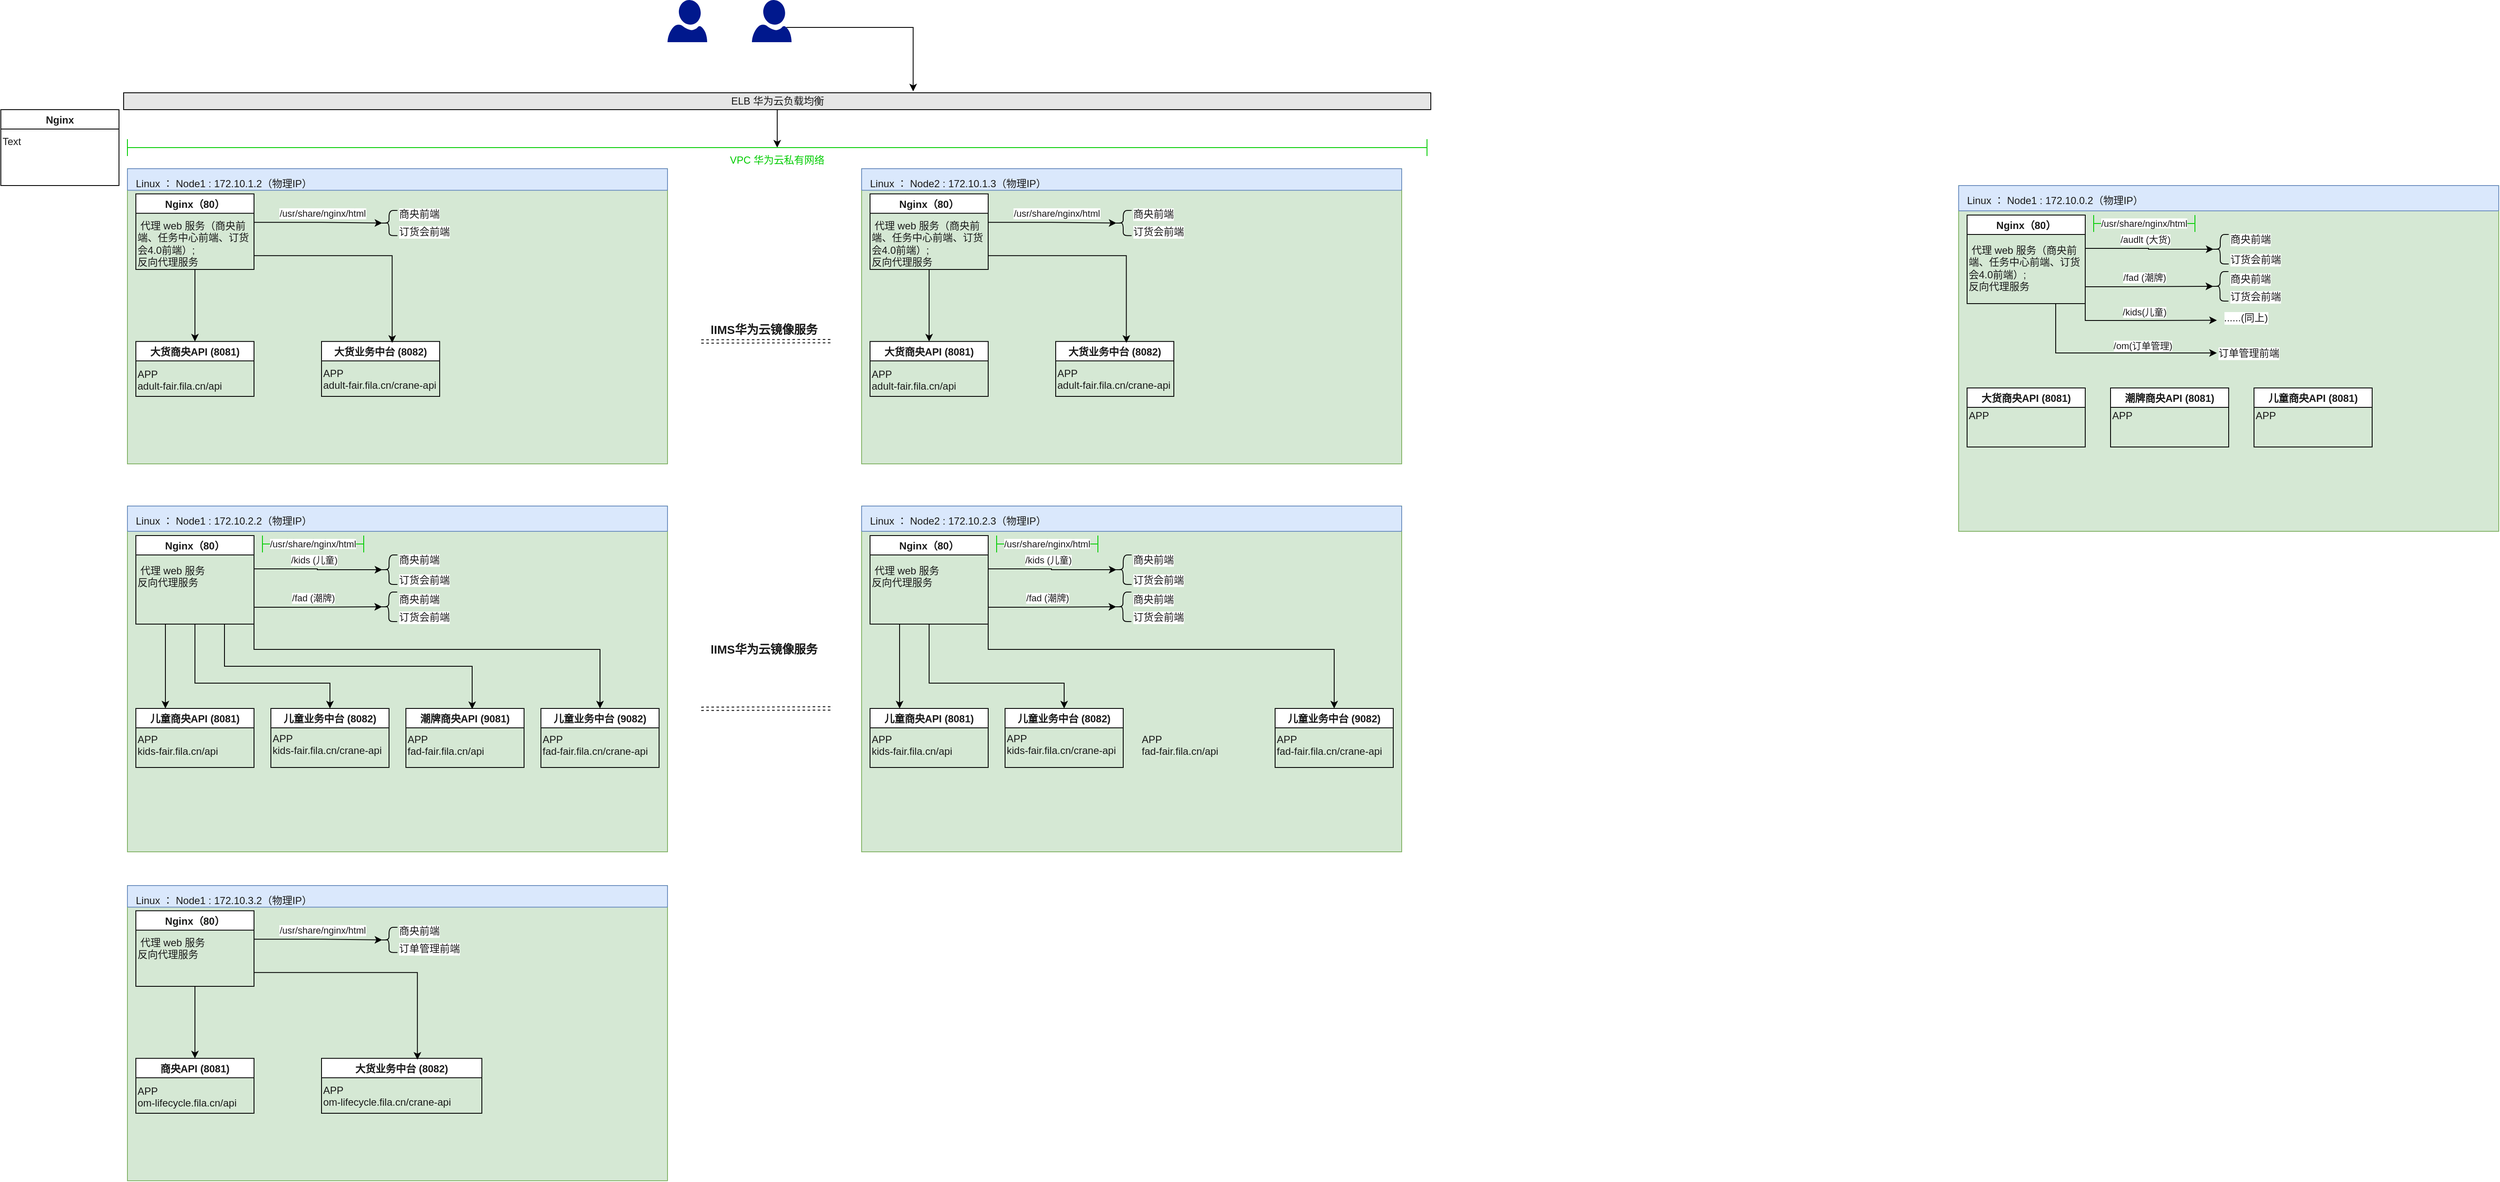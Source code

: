 <mxfile version="16.4.5" type="github">
  <diagram id="hieO9g39WpFTUk1VyaVL" name="Page-1">
    <mxGraphModel dx="2197" dy="657" grid="1" gridSize="10" guides="1" tooltips="1" connect="1" arrows="1" fold="1" page="1" pageScale="1" pageWidth="827" pageHeight="1169" math="0" shadow="0">
      <root>
        <mxCell id="0" />
        <mxCell id="1" parent="0" />
        <mxCell id="pbacP5-wRvRaZsXroCSK-2" value="" style="sketch=0;aspect=fixed;pointerEvents=1;shadow=0;dashed=0;html=1;strokeColor=none;labelPosition=center;verticalLabelPosition=bottom;verticalAlign=top;align=center;fillColor=#00188D;shape=mxgraph.azure.user" vertex="1" parent="1">
          <mxGeometry x="260" y="20" width="47" height="50" as="geometry" />
        </mxCell>
        <mxCell id="pbacP5-wRvRaZsXroCSK-3" style="edgeStyle=orthogonalEdgeStyle;rounded=0;orthogonalLoop=1;jettySize=auto;html=1;entryX=0.604;entryY=-0.083;entryDx=0;entryDy=0;entryPerimeter=0;exitX=0.87;exitY=0.65;exitDx=0;exitDy=0;exitPerimeter=0;" edge="1" parent="1" source="pbacP5-wRvRaZsXroCSK-4" target="pbacP5-wRvRaZsXroCSK-5">
          <mxGeometry relative="1" as="geometry">
            <mxPoint x="559.695" y="115.005" as="targetPoint" />
            <Array as="points">
              <mxPoint x="551" y="53" />
            </Array>
          </mxGeometry>
        </mxCell>
        <mxCell id="pbacP5-wRvRaZsXroCSK-4" value="" style="sketch=0;aspect=fixed;pointerEvents=1;shadow=0;dashed=0;html=1;strokeColor=none;labelPosition=center;verticalLabelPosition=bottom;verticalAlign=top;align=center;fillColor=#00188D;shape=mxgraph.azure.user" vertex="1" parent="1">
          <mxGeometry x="360" y="20" width="47" height="50" as="geometry" />
        </mxCell>
        <mxCell id="pbacP5-wRvRaZsXroCSK-199" style="edgeStyle=orthogonalEdgeStyle;rounded=0;orthogonalLoop=1;jettySize=auto;html=1;entryX=0.5;entryY=0.5;entryDx=0;entryDy=0;entryPerimeter=0;fontSize=14;fontColor=#1A1A1A;startArrow=none;startFill=0;endArrow=classic;endFill=1;" edge="1" parent="1" source="pbacP5-wRvRaZsXroCSK-5" target="pbacP5-wRvRaZsXroCSK-196">
          <mxGeometry relative="1" as="geometry" />
        </mxCell>
        <mxCell id="pbacP5-wRvRaZsXroCSK-5" value="ELB 华为云负载均衡" style="rounded=0;whiteSpace=wrap;html=1;align=center;fontColor=#1A1A1A;fillColor=#E6E6E6;" vertex="1" parent="1">
          <mxGeometry x="-384.5" y="130" width="1549" height="20" as="geometry" />
        </mxCell>
        <mxCell id="pbacP5-wRvRaZsXroCSK-9" value="" style="group;fillColor=#d5e8d4;strokeColor=#82b366;" vertex="1" connectable="0" parent="1">
          <mxGeometry x="-380" y="220" width="640" height="350" as="geometry" />
        </mxCell>
        <mxCell id="pbacP5-wRvRaZsXroCSK-6" value="&lt;font color=&quot;#1a1a1a&quot;&gt;Linux ： Node1 : 172.10.1.2（物理IP）&lt;/font&gt;" style="sketch=0;points=[[0,0,0],[0.25,0,0],[0.5,0,0],[0.75,0,0],[1,0,0],[1,0.25,0],[1,0.5,0],[1,0.75,0],[1,1,0],[0.75,1,0],[0.5,1,0],[0.25,1,0],[0,1,0],[0,0.75,0],[0,0.5,0],[0,0.25,0]];rounded=1;absoluteArcSize=1;arcSize=2;html=1;strokeColor=#6c8ebf;shadow=0;dashed=0;fontSize=12;align=left;verticalAlign=top;spacing=10;spacingTop=-4;fillColor=#dae8fc;" vertex="1" parent="pbacP5-wRvRaZsXroCSK-9">
          <mxGeometry width="640" height="25.61" as="geometry" />
        </mxCell>
        <mxCell id="pbacP5-wRvRaZsXroCSK-8" value="" style="shape=image;html=1;verticalAlign=top;verticalLabelPosition=bottom;labelBackgroundColor=#ffffff;imageAspect=0;aspect=fixed;image=https://cdn0.iconfinder.com/data/icons/social-media-2104/24/social_media_social_media_logo_docker-128.png;fontColor=#1A1A1A;" vertex="1" parent="pbacP5-wRvRaZsXroCSK-9">
          <mxGeometry x="561.404" y="280" width="63.416" height="63.416" as="geometry" />
        </mxCell>
        <mxCell id="pbacP5-wRvRaZsXroCSK-18" value="" style="group" vertex="1" connectable="0" parent="pbacP5-wRvRaZsXroCSK-9">
          <mxGeometry x="10" y="29.878" width="140" height="89.634" as="geometry" />
        </mxCell>
        <mxCell id="pbacP5-wRvRaZsXroCSK-19" value="Nginx（80）" style="swimlane;fontColor=#1A1A1A;" vertex="1" parent="pbacP5-wRvRaZsXroCSK-18">
          <mxGeometry width="140" height="89.634" as="geometry">
            <mxRectangle x="10" y="40" width="70" height="23" as="alternateBounds" />
          </mxGeometry>
        </mxCell>
        <mxCell id="pbacP5-wRvRaZsXroCSK-20" value="&amp;nbsp;代理 web 服务（商央前端、任务中心前端、订货会4.0前端）;&lt;br&gt;反向代理服务" style="text;html=1;strokeColor=none;fillColor=none;align=left;verticalAlign=top;whiteSpace=wrap;rounded=0;fontColor=#1A1A1A;horizontal=1;spacingTop=0;" vertex="1" parent="pbacP5-wRvRaZsXroCSK-18">
          <mxGeometry y="23.902" width="140" height="65.732" as="geometry" />
        </mxCell>
        <mxCell id="pbacP5-wRvRaZsXroCSK-26" style="edgeStyle=orthogonalEdgeStyle;rounded=0;orthogonalLoop=1;jettySize=auto;html=1;exitX=1.002;exitY=0.137;exitDx=0;exitDy=0;entryX=0.1;entryY=0.5;entryDx=0;entryDy=0;fontColor=#1A1A1A;exitPerimeter=0;entryPerimeter=0;" edge="1" parent="pbacP5-wRvRaZsXroCSK-9" target="pbacP5-wRvRaZsXroCSK-47">
          <mxGeometry relative="1" as="geometry">
            <mxPoint x="150.28" y="63.639" as="sourcePoint" />
            <mxPoint x="300" y="64.665" as="targetPoint" />
            <Array as="points">
              <mxPoint x="225" y="64.024" />
            </Array>
          </mxGeometry>
        </mxCell>
        <mxCell id="pbacP5-wRvRaZsXroCSK-140" value="&lt;span&gt;/usr/share/nginx/html&lt;/span&gt;" style="edgeLabel;html=1;align=center;verticalAlign=middle;resizable=0;points=[];fontColor=#1A1A1A;" vertex="1" connectable="0" parent="pbacP5-wRvRaZsXroCSK-26">
          <mxGeometry x="0.055" y="-1" relative="1" as="geometry">
            <mxPoint y="-12" as="offset" />
          </mxGeometry>
        </mxCell>
        <mxCell id="pbacP5-wRvRaZsXroCSK-40" value="商央前端" style="text;html=1;strokeColor=none;fillColor=none;align=left;verticalAlign=middle;whiteSpace=wrap;rounded=0;labelBackgroundColor=#FFFFFF;fontColor=#1A1A1A;" vertex="1" parent="pbacP5-wRvRaZsXroCSK-9">
          <mxGeometry x="320" y="46.951" width="60" height="14.512" as="geometry" />
        </mxCell>
        <mxCell id="pbacP5-wRvRaZsXroCSK-44" value="订货会前端" style="text;html=1;strokeColor=none;fillColor=none;align=left;verticalAlign=middle;whiteSpace=wrap;rounded=0;labelBackgroundColor=#FFFFFF;fontColor=#1A1A1A;" vertex="1" parent="pbacP5-wRvRaZsXroCSK-9">
          <mxGeometry x="320" y="67.439" width="70" height="14.512" as="geometry" />
        </mxCell>
        <mxCell id="pbacP5-wRvRaZsXroCSK-47" value="" style="shape=curlyBracket;whiteSpace=wrap;html=1;rounded=1;labelBackgroundColor=#FFFFFF;fontColor=#1A1A1A;" vertex="1" parent="pbacP5-wRvRaZsXroCSK-9">
          <mxGeometry x="300" y="49.512" width="20" height="29.878" as="geometry" />
        </mxCell>
        <mxCell id="pbacP5-wRvRaZsXroCSK-53" style="edgeStyle=orthogonalEdgeStyle;rounded=0;orthogonalLoop=1;jettySize=auto;html=1;exitX=0.5;exitY=1;exitDx=0;exitDy=0;entryX=0.5;entryY=0;entryDx=0;entryDy=0;fontColor=#1A1A1A;startArrow=none;startFill=0;endArrow=classic;endFill=1;" edge="1" parent="pbacP5-wRvRaZsXroCSK-9" source="pbacP5-wRvRaZsXroCSK-20" target="pbacP5-wRvRaZsXroCSK-64">
          <mxGeometry relative="1" as="geometry">
            <mxPoint x="306" y="169.451" as="targetPoint" />
          </mxGeometry>
        </mxCell>
        <mxCell id="pbacP5-wRvRaZsXroCSK-63" value="" style="group" vertex="1" connectable="0" parent="pbacP5-wRvRaZsXroCSK-9">
          <mxGeometry x="10" y="204.88" width="140" height="65.12" as="geometry" />
        </mxCell>
        <mxCell id="pbacP5-wRvRaZsXroCSK-64" value="大货商央API (8081)" style="swimlane;fontColor=#1A1A1A;" vertex="1" parent="pbacP5-wRvRaZsXroCSK-63">
          <mxGeometry width="140" height="65.12" as="geometry">
            <mxRectangle x="10" y="40" width="70" height="23" as="alternateBounds" />
          </mxGeometry>
        </mxCell>
        <mxCell id="pbacP5-wRvRaZsXroCSK-101" value="" style="group" vertex="1" connectable="0" parent="pbacP5-wRvRaZsXroCSK-9">
          <mxGeometry x="230" y="204.88" width="140" height="65.12" as="geometry" />
        </mxCell>
        <mxCell id="pbacP5-wRvRaZsXroCSK-102" value="大货业务中台 (8082)" style="swimlane;fontColor=#1A1A1A;" vertex="1" parent="pbacP5-wRvRaZsXroCSK-101">
          <mxGeometry width="140" height="65.12" as="geometry">
            <mxRectangle x="10" y="40" width="70" height="23" as="alternateBounds" />
          </mxGeometry>
        </mxCell>
        <mxCell id="pbacP5-wRvRaZsXroCSK-103" value="APP&lt;br&gt;adult-fair.fila.cn/crane-api" style="text;html=1;strokeColor=none;fillColor=none;align=left;verticalAlign=top;whiteSpace=wrap;rounded=0;fontColor=#1A1A1A;horizontal=1;spacingTop=0;" vertex="1" parent="pbacP5-wRvRaZsXroCSK-102">
          <mxGeometry y="23.731" width="140" height="41.389" as="geometry" />
        </mxCell>
        <mxCell id="pbacP5-wRvRaZsXroCSK-137" style="edgeStyle=orthogonalEdgeStyle;rounded=0;orthogonalLoop=1;jettySize=auto;html=1;exitX=1;exitY=0.75;exitDx=0;exitDy=0;fontColor=#1A1A1A;startArrow=none;startFill=0;endArrow=classic;endFill=1;entryX=0.598;entryY=0.024;entryDx=0;entryDy=0;entryPerimeter=0;" edge="1" parent="pbacP5-wRvRaZsXroCSK-9" source="pbacP5-wRvRaZsXroCSK-20" target="pbacP5-wRvRaZsXroCSK-102">
          <mxGeometry relative="1" as="geometry">
            <mxPoint x="300" y="210" as="targetPoint" />
          </mxGeometry>
        </mxCell>
        <mxCell id="pbacP5-wRvRaZsXroCSK-65" value="APP&lt;br&gt;adult-fair.fila.cn/api" style="text;html=1;strokeColor=none;fillColor=none;align=left;verticalAlign=top;whiteSpace=wrap;rounded=0;fontColor=#1A1A1A;horizontal=1;spacingTop=0;" vertex="1" parent="pbacP5-wRvRaZsXroCSK-9">
          <mxGeometry x="10" y="230.003" width="140" height="43.821" as="geometry" />
        </mxCell>
        <mxCell id="pbacP5-wRvRaZsXroCSK-13" value="" style="group" vertex="1" connectable="0" parent="1">
          <mxGeometry x="-530" y="150" width="140" height="90" as="geometry" />
        </mxCell>
        <mxCell id="pbacP5-wRvRaZsXroCSK-10" value="Nginx" style="swimlane;fontColor=#1A1A1A;" vertex="1" parent="pbacP5-wRvRaZsXroCSK-13">
          <mxGeometry width="140" height="90" as="geometry">
            <mxRectangle x="10" y="40" width="70" height="23" as="alternateBounds" />
          </mxGeometry>
        </mxCell>
        <mxCell id="pbacP5-wRvRaZsXroCSK-12" value="Text" style="text;html=1;strokeColor=none;fillColor=none;align=left;verticalAlign=top;whiteSpace=wrap;rounded=0;fontColor=#1A1A1A;horizontal=1;spacingTop=0;" vertex="1" parent="pbacP5-wRvRaZsXroCSK-13">
          <mxGeometry y="24" width="140" height="66" as="geometry" />
        </mxCell>
        <mxCell id="pbacP5-wRvRaZsXroCSK-104" value="" style="group;fillColor=#d5e8d4;strokeColor=#82b366;" vertex="1" connectable="0" parent="1">
          <mxGeometry x="1790" y="240" width="640" height="410" as="geometry" />
        </mxCell>
        <mxCell id="pbacP5-wRvRaZsXroCSK-105" value="&lt;font color=&quot;#1a1a1a&quot;&gt;Linux ： Node1 : 172.10.0.2（物理IP）&lt;/font&gt;" style="sketch=0;points=[[0,0,0],[0.25,0,0],[0.5,0,0],[0.75,0,0],[1,0,0],[1,0.25,0],[1,0.5,0],[1,0.75,0],[1,1,0],[0.75,1,0],[0.5,1,0],[0.25,1,0],[0,1,0],[0,0.75,0],[0,0.5,0],[0,0.25,0]];rounded=1;absoluteArcSize=1;arcSize=2;html=1;strokeColor=#6c8ebf;shadow=0;dashed=0;fontSize=12;align=left;verticalAlign=top;spacing=10;spacingTop=-4;fillColor=#dae8fc;" vertex="1" parent="pbacP5-wRvRaZsXroCSK-104">
          <mxGeometry width="640" height="30" as="geometry" />
        </mxCell>
        <mxCell id="pbacP5-wRvRaZsXroCSK-106" value="" style="shape=image;html=1;verticalAlign=top;verticalLabelPosition=bottom;labelBackgroundColor=#ffffff;imageAspect=0;aspect=fixed;image=https://cdn0.iconfinder.com/data/icons/social-media-2104/24/social_media_social_media_logo_docker-128.png;fontColor=#1A1A1A;" vertex="1" parent="pbacP5-wRvRaZsXroCSK-104">
          <mxGeometry x="561.404" y="328" width="76.351" height="76.351" as="geometry" />
        </mxCell>
        <mxCell id="pbacP5-wRvRaZsXroCSK-107" value="" style="group" vertex="1" connectable="0" parent="pbacP5-wRvRaZsXroCSK-104">
          <mxGeometry x="10" y="35" width="140" height="105" as="geometry" />
        </mxCell>
        <mxCell id="pbacP5-wRvRaZsXroCSK-108" value="Nginx（80）" style="swimlane;fontColor=#1A1A1A;" vertex="1" parent="pbacP5-wRvRaZsXroCSK-107">
          <mxGeometry width="140" height="105" as="geometry">
            <mxRectangle x="10" y="40" width="70" height="23" as="alternateBounds" />
          </mxGeometry>
        </mxCell>
        <mxCell id="pbacP5-wRvRaZsXroCSK-109" value="&amp;nbsp;代理 web 服务（商央前端、任务中心前端、订货会4.0前端）;&lt;br&gt;反向代理服务" style="text;html=1;strokeColor=none;fillColor=none;align=left;verticalAlign=top;whiteSpace=wrap;rounded=0;fontColor=#1A1A1A;horizontal=1;spacingTop=0;" vertex="1" parent="pbacP5-wRvRaZsXroCSK-107">
          <mxGeometry y="28" width="140" height="77" as="geometry" />
        </mxCell>
        <mxCell id="pbacP5-wRvRaZsXroCSK-110" style="edgeStyle=orthogonalEdgeStyle;rounded=0;orthogonalLoop=1;jettySize=auto;html=1;exitX=1.002;exitY=0.137;exitDx=0;exitDy=0;entryX=0.1;entryY=0.5;entryDx=0;entryDy=0;fontColor=#1A1A1A;exitPerimeter=0;entryPerimeter=0;" edge="1" parent="pbacP5-wRvRaZsXroCSK-104" target="pbacP5-wRvRaZsXroCSK-116">
          <mxGeometry relative="1" as="geometry">
            <mxPoint x="150.28" y="74.549" as="sourcePoint" />
            <mxPoint x="300" y="75.75" as="targetPoint" />
            <Array as="points">
              <mxPoint x="225" y="75" />
            </Array>
          </mxGeometry>
        </mxCell>
        <mxCell id="pbacP5-wRvRaZsXroCSK-111" value="/audlt (大货)" style="edgeLabel;html=1;align=center;verticalAlign=middle;resizable=0;points=[];fontColor=#1A1A1A;" vertex="1" connectable="0" parent="pbacP5-wRvRaZsXroCSK-110">
          <mxGeometry x="-0.128" y="3" relative="1" as="geometry">
            <mxPoint x="4" y="-8" as="offset" />
          </mxGeometry>
        </mxCell>
        <mxCell id="pbacP5-wRvRaZsXroCSK-112" value="&lt;span style=&quot;color: rgb(26 , 26 , 26) ; font-size: 11px ; background-color: rgb(255 , 255 , 255)&quot;&gt;/usr/share/nginx/html&lt;/span&gt;" style="shape=crossbar;whiteSpace=wrap;html=1;rounded=1;fillColor=none;strokeColor=#00CC00;" vertex="1" parent="pbacP5-wRvRaZsXroCSK-104">
          <mxGeometry x="160" y="35" width="120" height="20" as="geometry" />
        </mxCell>
        <mxCell id="pbacP5-wRvRaZsXroCSK-113" value="商央前端" style="text;html=1;strokeColor=none;fillColor=none;align=left;verticalAlign=middle;whiteSpace=wrap;rounded=0;labelBackgroundColor=#FFFFFF;fontColor=#1A1A1A;" vertex="1" parent="pbacP5-wRvRaZsXroCSK-104">
          <mxGeometry x="320" y="55" width="60" height="17" as="geometry" />
        </mxCell>
        <mxCell id="pbacP5-wRvRaZsXroCSK-114" value="订货会前端" style="text;html=1;strokeColor=none;fillColor=none;align=left;verticalAlign=middle;whiteSpace=wrap;rounded=0;labelBackgroundColor=#FFFFFF;fontColor=#1A1A1A;" vertex="1" parent="pbacP5-wRvRaZsXroCSK-104">
          <mxGeometry x="320" y="79" width="70" height="17" as="geometry" />
        </mxCell>
        <mxCell id="pbacP5-wRvRaZsXroCSK-115" value="订单管理前端" style="text;html=1;strokeColor=none;fillColor=none;align=left;verticalAlign=middle;whiteSpace=wrap;rounded=0;labelBackgroundColor=#FFFFFF;fontColor=#1A1A1A;" vertex="1" parent="pbacP5-wRvRaZsXroCSK-104">
          <mxGeometry x="306" y="190" width="80" height="17" as="geometry" />
        </mxCell>
        <mxCell id="pbacP5-wRvRaZsXroCSK-116" value="" style="shape=curlyBracket;whiteSpace=wrap;html=1;rounded=1;labelBackgroundColor=#FFFFFF;fontColor=#1A1A1A;" vertex="1" parent="pbacP5-wRvRaZsXroCSK-104">
          <mxGeometry x="300" y="58" width="20" height="35" as="geometry" />
        </mxCell>
        <mxCell id="pbacP5-wRvRaZsXroCSK-117" style="edgeStyle=orthogonalEdgeStyle;rounded=0;orthogonalLoop=1;jettySize=auto;html=1;entryX=0.1;entryY=0.5;entryDx=0;entryDy=0;fontColor=#1A1A1A;entryPerimeter=0;" edge="1" parent="pbacP5-wRvRaZsXroCSK-104" source="pbacP5-wRvRaZsXroCSK-109" target="pbacP5-wRvRaZsXroCSK-120">
          <mxGeometry relative="1" as="geometry">
            <mxPoint x="150.0" y="118.549" as="sourcePoint" />
            <mxPoint x="639.72" y="-100.25" as="targetPoint" />
            <Array as="points">
              <mxPoint x="200" y="120" />
              <mxPoint x="200" y="120" />
            </Array>
          </mxGeometry>
        </mxCell>
        <mxCell id="pbacP5-wRvRaZsXroCSK-118" value="/fad (潮牌)" style="edgeLabel;html=1;align=center;verticalAlign=middle;resizable=0;points=[];fontColor=#1A1A1A;" vertex="1" connectable="0" parent="pbacP5-wRvRaZsXroCSK-117">
          <mxGeometry x="-0.128" y="3" relative="1" as="geometry">
            <mxPoint x="4" y="-8" as="offset" />
          </mxGeometry>
        </mxCell>
        <mxCell id="pbacP5-wRvRaZsXroCSK-119" value="订货会前端" style="text;html=1;strokeColor=none;fillColor=none;align=left;verticalAlign=middle;whiteSpace=wrap;rounded=0;labelBackgroundColor=#FFFFFF;fontColor=#1A1A1A;" vertex="1" parent="pbacP5-wRvRaZsXroCSK-104">
          <mxGeometry x="319.72" y="123" width="70" height="17" as="geometry" />
        </mxCell>
        <mxCell id="pbacP5-wRvRaZsXroCSK-120" value="" style="shape=curlyBracket;whiteSpace=wrap;html=1;rounded=1;labelBackgroundColor=#FFFFFF;fontColor=#1A1A1A;" vertex="1" parent="pbacP5-wRvRaZsXroCSK-104">
          <mxGeometry x="299.72" y="102" width="20" height="35" as="geometry" />
        </mxCell>
        <mxCell id="pbacP5-wRvRaZsXroCSK-121" value="商央前端" style="text;html=1;strokeColor=none;fillColor=none;align=left;verticalAlign=middle;whiteSpace=wrap;rounded=0;labelBackgroundColor=#FFFFFF;fontColor=#1A1A1A;" vertex="1" parent="pbacP5-wRvRaZsXroCSK-104">
          <mxGeometry x="320" y="102" width="60" height="17" as="geometry" />
        </mxCell>
        <mxCell id="pbacP5-wRvRaZsXroCSK-122" style="edgeStyle=orthogonalEdgeStyle;rounded=0;orthogonalLoop=1;jettySize=auto;html=1;exitX=0.75;exitY=1;exitDx=0;exitDy=0;entryX=0;entryY=0.5;entryDx=0;entryDy=0;fontColor=#1A1A1A;startArrow=none;startFill=0;endArrow=classic;endFill=1;" edge="1" parent="pbacP5-wRvRaZsXroCSK-104" source="pbacP5-wRvRaZsXroCSK-109" target="pbacP5-wRvRaZsXroCSK-115">
          <mxGeometry relative="1" as="geometry" />
        </mxCell>
        <mxCell id="pbacP5-wRvRaZsXroCSK-123" value="/om(订单管理)" style="edgeLabel;html=1;align=center;verticalAlign=middle;resizable=0;points=[];fontColor=#1A1A1A;" vertex="1" connectable="0" parent="pbacP5-wRvRaZsXroCSK-122">
          <mxGeometry x="0.012" y="-3" relative="1" as="geometry">
            <mxPoint x="35" y="-12" as="offset" />
          </mxGeometry>
        </mxCell>
        <mxCell id="pbacP5-wRvRaZsXroCSK-124" value="......(同上)" style="text;html=1;strokeColor=none;fillColor=none;align=center;verticalAlign=middle;whiteSpace=wrap;rounded=0;labelBackgroundColor=#FFFFFF;fontColor=#1A1A1A;" vertex="1" parent="pbacP5-wRvRaZsXroCSK-104">
          <mxGeometry x="306" y="150" width="69" height="13" as="geometry" />
        </mxCell>
        <mxCell id="pbacP5-wRvRaZsXroCSK-125" style="edgeStyle=orthogonalEdgeStyle;rounded=0;orthogonalLoop=1;jettySize=auto;html=1;exitX=1;exitY=1;exitDx=0;exitDy=0;entryX=0;entryY=0.75;entryDx=0;entryDy=0;fontColor=#1A1A1A;startArrow=none;startFill=0;endArrow=classic;endFill=1;" edge="1" parent="pbacP5-wRvRaZsXroCSK-104" source="pbacP5-wRvRaZsXroCSK-109" target="pbacP5-wRvRaZsXroCSK-124">
          <mxGeometry relative="1" as="geometry" />
        </mxCell>
        <mxCell id="pbacP5-wRvRaZsXroCSK-126" value="/kids(儿童)" style="edgeLabel;html=1;align=center;verticalAlign=middle;resizable=0;points=[];fontColor=#1A1A1A;" vertex="1" connectable="0" parent="pbacP5-wRvRaZsXroCSK-125">
          <mxGeometry x="0.024" y="4" relative="1" as="geometry">
            <mxPoint y="-6" as="offset" />
          </mxGeometry>
        </mxCell>
        <mxCell id="pbacP5-wRvRaZsXroCSK-127" value="" style="group" vertex="1" connectable="0" parent="pbacP5-wRvRaZsXroCSK-104">
          <mxGeometry x="10" y="240" width="140" height="70" as="geometry" />
        </mxCell>
        <mxCell id="pbacP5-wRvRaZsXroCSK-128" value="大货商央API (8081)" style="swimlane;fontColor=#1A1A1A;" vertex="1" parent="pbacP5-wRvRaZsXroCSK-127">
          <mxGeometry width="140" height="70" as="geometry">
            <mxRectangle x="10" y="40" width="70" height="23" as="alternateBounds" />
          </mxGeometry>
        </mxCell>
        <mxCell id="pbacP5-wRvRaZsXroCSK-129" value="APP" style="text;html=1;strokeColor=none;fillColor=none;align=left;verticalAlign=top;whiteSpace=wrap;rounded=0;fontColor=#1A1A1A;horizontal=1;spacingTop=0;" vertex="1" parent="pbacP5-wRvRaZsXroCSK-127">
          <mxGeometry y="18.667" width="140" height="51.333" as="geometry" />
        </mxCell>
        <mxCell id="pbacP5-wRvRaZsXroCSK-130" value="" style="group" vertex="1" connectable="0" parent="pbacP5-wRvRaZsXroCSK-104">
          <mxGeometry x="180" y="240" width="140" height="70" as="geometry" />
        </mxCell>
        <mxCell id="pbacP5-wRvRaZsXroCSK-131" value="潮牌商央API (8081)" style="swimlane;fontColor=#1A1A1A;" vertex="1" parent="pbacP5-wRvRaZsXroCSK-130">
          <mxGeometry width="140" height="70" as="geometry">
            <mxRectangle x="10" y="40" width="70" height="23" as="alternateBounds" />
          </mxGeometry>
        </mxCell>
        <mxCell id="pbacP5-wRvRaZsXroCSK-132" value="APP" style="text;html=1;strokeColor=none;fillColor=none;align=left;verticalAlign=top;whiteSpace=wrap;rounded=0;fontColor=#1A1A1A;horizontal=1;spacingTop=0;" vertex="1" parent="pbacP5-wRvRaZsXroCSK-130">
          <mxGeometry y="18.667" width="140" height="51.333" as="geometry" />
        </mxCell>
        <mxCell id="pbacP5-wRvRaZsXroCSK-133" value="" style="group" vertex="1" connectable="0" parent="pbacP5-wRvRaZsXroCSK-104">
          <mxGeometry x="350" y="240" width="140" height="70" as="geometry" />
        </mxCell>
        <mxCell id="pbacP5-wRvRaZsXroCSK-134" value="儿童商央API (8081)" style="swimlane;fontColor=#1A1A1A;" vertex="1" parent="pbacP5-wRvRaZsXroCSK-133">
          <mxGeometry width="140" height="70" as="geometry">
            <mxRectangle x="10" y="40" width="70" height="23" as="alternateBounds" />
          </mxGeometry>
        </mxCell>
        <mxCell id="pbacP5-wRvRaZsXroCSK-135" value="APP" style="text;html=1;strokeColor=none;fillColor=none;align=left;verticalAlign=top;whiteSpace=wrap;rounded=0;fontColor=#1A1A1A;horizontal=1;spacingTop=0;" vertex="1" parent="pbacP5-wRvRaZsXroCSK-133">
          <mxGeometry y="18.667" width="140" height="51.333" as="geometry" />
        </mxCell>
        <mxCell id="pbacP5-wRvRaZsXroCSK-142" value="" style="shape=link;html=1;rounded=0;fontColor=#1A1A1A;startArrow=none;startFill=0;endArrow=classic;endFill=1;dashed=1;fontStyle=1;fontSize=14;" edge="1" parent="1">
          <mxGeometry width="100" relative="1" as="geometry">
            <mxPoint x="300" y="424.88" as="sourcePoint" />
            <mxPoint x="453" y="424.44" as="targetPoint" />
          </mxGeometry>
        </mxCell>
        <mxCell id="pbacP5-wRvRaZsXroCSK-143" value="lIMS华为云镜像服务" style="edgeLabel;html=1;align=center;verticalAlign=middle;resizable=0;points=[];fontColor=#1A1A1A;fontStyle=1;fontSize=14;" vertex="1" connectable="0" parent="pbacP5-wRvRaZsXroCSK-142">
          <mxGeometry x="0.008" relative="1" as="geometry">
            <mxPoint x="-3" y="-14" as="offset" />
          </mxGeometry>
        </mxCell>
        <mxCell id="pbacP5-wRvRaZsXroCSK-164" value="" style="group;fillColor=#d5e8d4;strokeColor=#82b366;" vertex="1" connectable="0" parent="1">
          <mxGeometry x="-380" y="620" width="640" height="410" as="geometry" />
        </mxCell>
        <mxCell id="pbacP5-wRvRaZsXroCSK-165" value="&lt;font color=&quot;#1a1a1a&quot;&gt;Linux ： Node1 : 172.10.2.2（物理IP）&lt;/font&gt;" style="sketch=0;points=[[0,0,0],[0.25,0,0],[0.5,0,0],[0.75,0,0],[1,0,0],[1,0.25,0],[1,0.5,0],[1,0.75,0],[1,1,0],[0.75,1,0],[0.5,1,0],[0.25,1,0],[0,1,0],[0,0.75,0],[0,0.5,0],[0,0.25,0]];rounded=1;absoluteArcSize=1;arcSize=2;html=1;strokeColor=#6c8ebf;shadow=0;dashed=0;fontSize=12;align=left;verticalAlign=top;spacing=10;spacingTop=-4;fillColor=#dae8fc;" vertex="1" parent="pbacP5-wRvRaZsXroCSK-164">
          <mxGeometry width="640" height="30" as="geometry" />
        </mxCell>
        <mxCell id="pbacP5-wRvRaZsXroCSK-166" value="" style="shape=image;html=1;verticalAlign=top;verticalLabelPosition=bottom;labelBackgroundColor=#ffffff;imageAspect=0;aspect=fixed;image=https://cdn0.iconfinder.com/data/icons/social-media-2104/24/social_media_social_media_logo_docker-128.png;fontColor=#1A1A1A;" vertex="1" parent="pbacP5-wRvRaZsXroCSK-164">
          <mxGeometry x="561.404" y="328" width="76.351" height="76.351" as="geometry" />
        </mxCell>
        <mxCell id="pbacP5-wRvRaZsXroCSK-167" value="" style="group" vertex="1" connectable="0" parent="pbacP5-wRvRaZsXroCSK-164">
          <mxGeometry x="10" y="35" width="140" height="105" as="geometry" />
        </mxCell>
        <mxCell id="pbacP5-wRvRaZsXroCSK-168" value="Nginx（80）" style="swimlane;fontColor=#1A1A1A;" vertex="1" parent="pbacP5-wRvRaZsXroCSK-167">
          <mxGeometry width="140" height="105" as="geometry">
            <mxRectangle x="10" y="40" width="70" height="23" as="alternateBounds" />
          </mxGeometry>
        </mxCell>
        <mxCell id="pbacP5-wRvRaZsXroCSK-169" value="&amp;nbsp;代理 web 服务&lt;br&gt;反向代理服务" style="text;html=1;strokeColor=none;fillColor=none;align=left;verticalAlign=top;whiteSpace=wrap;rounded=0;fontColor=#1A1A1A;horizontal=1;spacingTop=0;" vertex="1" parent="pbacP5-wRvRaZsXroCSK-167">
          <mxGeometry y="28" width="140" height="77" as="geometry" />
        </mxCell>
        <mxCell id="pbacP5-wRvRaZsXroCSK-170" style="edgeStyle=orthogonalEdgeStyle;rounded=0;orthogonalLoop=1;jettySize=auto;html=1;exitX=1.002;exitY=0.137;exitDx=0;exitDy=0;entryX=0.1;entryY=0.5;entryDx=0;entryDy=0;fontColor=#1A1A1A;exitPerimeter=0;entryPerimeter=0;" edge="1" parent="pbacP5-wRvRaZsXroCSK-164" target="pbacP5-wRvRaZsXroCSK-176">
          <mxGeometry relative="1" as="geometry">
            <mxPoint x="150.28" y="74.549" as="sourcePoint" />
            <mxPoint x="300" y="75.75" as="targetPoint" />
            <Array as="points">
              <mxPoint x="225" y="75" />
            </Array>
          </mxGeometry>
        </mxCell>
        <mxCell id="pbacP5-wRvRaZsXroCSK-171" value="/kids (儿童)" style="edgeLabel;html=1;align=center;verticalAlign=middle;resizable=0;points=[];fontColor=#1A1A1A;" vertex="1" connectable="0" parent="pbacP5-wRvRaZsXroCSK-170">
          <mxGeometry x="-0.128" y="3" relative="1" as="geometry">
            <mxPoint x="4" y="-8" as="offset" />
          </mxGeometry>
        </mxCell>
        <mxCell id="pbacP5-wRvRaZsXroCSK-172" value="&lt;span style=&quot;color: rgb(26 , 26 , 26) ; font-size: 11px ; background-color: rgb(255 , 255 , 255)&quot;&gt;/usr/share/nginx/html&lt;/span&gt;" style="shape=crossbar;whiteSpace=wrap;html=1;rounded=1;fillColor=none;strokeColor=#00CC00;" vertex="1" parent="pbacP5-wRvRaZsXroCSK-164">
          <mxGeometry x="160" y="35" width="120" height="20" as="geometry" />
        </mxCell>
        <mxCell id="pbacP5-wRvRaZsXroCSK-173" value="商央前端" style="text;html=1;strokeColor=none;fillColor=none;align=left;verticalAlign=middle;whiteSpace=wrap;rounded=0;labelBackgroundColor=#FFFFFF;fontColor=#1A1A1A;" vertex="1" parent="pbacP5-wRvRaZsXroCSK-164">
          <mxGeometry x="320" y="55" width="60" height="17" as="geometry" />
        </mxCell>
        <mxCell id="pbacP5-wRvRaZsXroCSK-174" value="订货会前端" style="text;html=1;strokeColor=none;fillColor=none;align=left;verticalAlign=middle;whiteSpace=wrap;rounded=0;labelBackgroundColor=#FFFFFF;fontColor=#1A1A1A;" vertex="1" parent="pbacP5-wRvRaZsXroCSK-164">
          <mxGeometry x="320" y="79" width="70" height="17" as="geometry" />
        </mxCell>
        <mxCell id="pbacP5-wRvRaZsXroCSK-176" value="" style="shape=curlyBracket;whiteSpace=wrap;html=1;rounded=1;labelBackgroundColor=#FFFFFF;fontColor=#1A1A1A;" vertex="1" parent="pbacP5-wRvRaZsXroCSK-164">
          <mxGeometry x="300" y="58" width="20" height="35" as="geometry" />
        </mxCell>
        <mxCell id="pbacP5-wRvRaZsXroCSK-177" style="edgeStyle=orthogonalEdgeStyle;rounded=0;orthogonalLoop=1;jettySize=auto;html=1;entryX=0.1;entryY=0.5;entryDx=0;entryDy=0;fontColor=#1A1A1A;entryPerimeter=0;" edge="1" parent="pbacP5-wRvRaZsXroCSK-164" source="pbacP5-wRvRaZsXroCSK-169" target="pbacP5-wRvRaZsXroCSK-180">
          <mxGeometry relative="1" as="geometry">
            <mxPoint x="150.0" y="118.549" as="sourcePoint" />
            <mxPoint x="639.72" y="-100.25" as="targetPoint" />
            <Array as="points">
              <mxPoint x="200" y="120" />
              <mxPoint x="200" y="120" />
            </Array>
          </mxGeometry>
        </mxCell>
        <mxCell id="pbacP5-wRvRaZsXroCSK-178" value="/fad (潮牌)" style="edgeLabel;html=1;align=center;verticalAlign=middle;resizable=0;points=[];fontColor=#1A1A1A;" vertex="1" connectable="0" parent="pbacP5-wRvRaZsXroCSK-177">
          <mxGeometry x="-0.128" y="3" relative="1" as="geometry">
            <mxPoint x="4" y="-8" as="offset" />
          </mxGeometry>
        </mxCell>
        <mxCell id="pbacP5-wRvRaZsXroCSK-179" value="订货会前端" style="text;html=1;strokeColor=none;fillColor=none;align=left;verticalAlign=middle;whiteSpace=wrap;rounded=0;labelBackgroundColor=#FFFFFF;fontColor=#1A1A1A;" vertex="1" parent="pbacP5-wRvRaZsXroCSK-164">
          <mxGeometry x="319.72" y="123" width="70" height="17" as="geometry" />
        </mxCell>
        <mxCell id="pbacP5-wRvRaZsXroCSK-180" value="" style="shape=curlyBracket;whiteSpace=wrap;html=1;rounded=1;labelBackgroundColor=#FFFFFF;fontColor=#1A1A1A;" vertex="1" parent="pbacP5-wRvRaZsXroCSK-164">
          <mxGeometry x="299.72" y="102" width="20" height="35" as="geometry" />
        </mxCell>
        <mxCell id="pbacP5-wRvRaZsXroCSK-181" value="商央前端" style="text;html=1;strokeColor=none;fillColor=none;align=left;verticalAlign=middle;whiteSpace=wrap;rounded=0;labelBackgroundColor=#FFFFFF;fontColor=#1A1A1A;" vertex="1" parent="pbacP5-wRvRaZsXroCSK-164">
          <mxGeometry x="320" y="102" width="60" height="17" as="geometry" />
        </mxCell>
        <mxCell id="pbacP5-wRvRaZsXroCSK-187" value="" style="group" vertex="1" connectable="0" parent="pbacP5-wRvRaZsXroCSK-164">
          <mxGeometry x="10" y="240" width="140" height="70" as="geometry" />
        </mxCell>
        <mxCell id="pbacP5-wRvRaZsXroCSK-188" value="儿童商央API (8081)" style="swimlane;fontColor=#1A1A1A;" vertex="1" parent="pbacP5-wRvRaZsXroCSK-187">
          <mxGeometry width="140" height="70" as="geometry">
            <mxRectangle x="10" y="40" width="70" height="23" as="alternateBounds" />
          </mxGeometry>
        </mxCell>
        <mxCell id="pbacP5-wRvRaZsXroCSK-190" value="" style="group" vertex="1" connectable="0" parent="pbacP5-wRvRaZsXroCSK-164">
          <mxGeometry x="170" y="240" width="140" height="70" as="geometry" />
        </mxCell>
        <mxCell id="pbacP5-wRvRaZsXroCSK-191" value="儿童业务中台 (8082)" style="swimlane;fontColor=#1A1A1A;" vertex="1" parent="pbacP5-wRvRaZsXroCSK-190">
          <mxGeometry width="140" height="70" as="geometry">
            <mxRectangle x="10" y="40" width="70" height="23" as="alternateBounds" />
          </mxGeometry>
        </mxCell>
        <mxCell id="pbacP5-wRvRaZsXroCSK-192" value="APP&lt;br&gt;kids-fair.fila.cn/crane-api" style="text;html=1;strokeColor=none;fillColor=none;align=left;verticalAlign=top;whiteSpace=wrap;rounded=0;fontColor=#1A1A1A;horizontal=1;spacingTop=0;" vertex="1" parent="pbacP5-wRvRaZsXroCSK-191">
          <mxGeometry y="21.657" width="140" height="48.343" as="geometry" />
        </mxCell>
        <mxCell id="pbacP5-wRvRaZsXroCSK-209" value="" style="group" vertex="1" connectable="0" parent="pbacP5-wRvRaZsXroCSK-164">
          <mxGeometry x="490" y="240" width="140" height="70" as="geometry" />
        </mxCell>
        <mxCell id="pbacP5-wRvRaZsXroCSK-210" value="儿童业务中台 (9082)" style="swimlane;fontColor=#1A1A1A;" vertex="1" parent="pbacP5-wRvRaZsXroCSK-209">
          <mxGeometry width="140" height="70" as="geometry">
            <mxRectangle x="10" y="40" width="70" height="23" as="alternateBounds" />
          </mxGeometry>
        </mxCell>
        <mxCell id="pbacP5-wRvRaZsXroCSK-214" style="edgeStyle=orthogonalEdgeStyle;rounded=0;orthogonalLoop=1;jettySize=auto;html=1;exitX=0.25;exitY=1;exitDx=0;exitDy=0;fontSize=14;fontColor=#1A1A1A;startArrow=none;startFill=0;endArrow=classic;endFill=1;" edge="1" parent="pbacP5-wRvRaZsXroCSK-164" source="pbacP5-wRvRaZsXroCSK-169" target="pbacP5-wRvRaZsXroCSK-188">
          <mxGeometry relative="1" as="geometry">
            <Array as="points">
              <mxPoint x="45" y="210" />
              <mxPoint x="45" y="210" />
            </Array>
          </mxGeometry>
        </mxCell>
        <mxCell id="pbacP5-wRvRaZsXroCSK-215" style="edgeStyle=orthogonalEdgeStyle;rounded=0;orthogonalLoop=1;jettySize=auto;html=1;exitX=0.5;exitY=1;exitDx=0;exitDy=0;entryX=0.5;entryY=0;entryDx=0;entryDy=0;fontSize=14;fontColor=#1A1A1A;startArrow=none;startFill=0;endArrow=classic;endFill=1;" edge="1" parent="pbacP5-wRvRaZsXroCSK-164" source="pbacP5-wRvRaZsXroCSK-169" target="pbacP5-wRvRaZsXroCSK-191">
          <mxGeometry relative="1" as="geometry">
            <Array as="points">
              <mxPoint x="80" y="210" />
              <mxPoint x="240" y="210" />
            </Array>
          </mxGeometry>
        </mxCell>
        <mxCell id="pbacP5-wRvRaZsXroCSK-217" style="edgeStyle=orthogonalEdgeStyle;rounded=0;orthogonalLoop=1;jettySize=auto;html=1;exitX=1;exitY=1;exitDx=0;exitDy=0;fontSize=14;fontColor=#1A1A1A;startArrow=none;startFill=0;endArrow=classic;endFill=1;" edge="1" parent="pbacP5-wRvRaZsXroCSK-164" source="pbacP5-wRvRaZsXroCSK-169" target="pbacP5-wRvRaZsXroCSK-210">
          <mxGeometry relative="1" as="geometry">
            <Array as="points">
              <mxPoint x="150" y="170" />
              <mxPoint x="560" y="170" />
            </Array>
          </mxGeometry>
        </mxCell>
        <mxCell id="pbacP5-wRvRaZsXroCSK-208" value="APP&lt;br&gt;fad-fair.fila.cn/api" style="text;html=1;strokeColor=none;fillColor=none;align=left;verticalAlign=top;whiteSpace=wrap;rounded=0;fontColor=#1A1A1A;horizontal=1;spacingTop=0;" vertex="1" parent="pbacP5-wRvRaZsXroCSK-164">
          <mxGeometry x="330" y="263" width="140" height="47" as="geometry" />
        </mxCell>
        <mxCell id="pbacP5-wRvRaZsXroCSK-211" value="APP&lt;br&gt;fad-fair.fila.cn/crane-api" style="text;html=1;strokeColor=none;fillColor=none;align=left;verticalAlign=top;whiteSpace=wrap;rounded=0;fontColor=#1A1A1A;horizontal=1;spacingTop=0;" vertex="1" parent="pbacP5-wRvRaZsXroCSK-164">
          <mxGeometry x="490" y="263" width="140" height="47" as="geometry" />
        </mxCell>
        <mxCell id="pbacP5-wRvRaZsXroCSK-189" value="APP&lt;br&gt;kids-fair.fila.cn/api" style="text;html=1;strokeColor=none;fillColor=none;align=left;verticalAlign=top;whiteSpace=wrap;rounded=0;fontColor=#1A1A1A;horizontal=1;spacingTop=0;" vertex="1" parent="pbacP5-wRvRaZsXroCSK-164">
          <mxGeometry x="10" y="263" width="140" height="47" as="geometry" />
        </mxCell>
        <mxCell id="pbacP5-wRvRaZsXroCSK-196" value="&lt;br&gt;&lt;br&gt;VPC 华为云私有网络" style="shape=crossbar;whiteSpace=wrap;html=1;rounded=1;fillColor=none;strokeColor=#00CC00;fontColor=#00CC00;" vertex="1" parent="1">
          <mxGeometry x="-380" y="185" width="1540" height="20" as="geometry" />
        </mxCell>
        <mxCell id="pbacP5-wRvRaZsXroCSK-206" value="" style="group" vertex="1" connectable="0" parent="1">
          <mxGeometry x="-50" y="860" width="140" height="70" as="geometry" />
        </mxCell>
        <mxCell id="pbacP5-wRvRaZsXroCSK-207" value="潮牌商央API (9081)" style="swimlane;fontColor=#1A1A1A;" vertex="1" parent="pbacP5-wRvRaZsXroCSK-206">
          <mxGeometry width="140" height="70" as="geometry">
            <mxRectangle x="10" y="40" width="70" height="23" as="alternateBounds" />
          </mxGeometry>
        </mxCell>
        <mxCell id="pbacP5-wRvRaZsXroCSK-216" style="edgeStyle=orthogonalEdgeStyle;rounded=0;orthogonalLoop=1;jettySize=auto;html=1;exitX=0.75;exitY=1;exitDx=0;exitDy=0;entryX=0.561;entryY=0.011;entryDx=0;entryDy=0;entryPerimeter=0;fontSize=14;fontColor=#1A1A1A;startArrow=none;startFill=0;endArrow=classic;endFill=1;" edge="1" parent="1" source="pbacP5-wRvRaZsXroCSK-169" target="pbacP5-wRvRaZsXroCSK-207">
          <mxGeometry relative="1" as="geometry">
            <Array as="points">
              <mxPoint x="-265" y="810" />
              <mxPoint x="29" y="810" />
            </Array>
          </mxGeometry>
        </mxCell>
        <mxCell id="pbacP5-wRvRaZsXroCSK-219" value="" style="group;fillColor=#d5e8d4;strokeColor=#82b366;" vertex="1" connectable="0" parent="1">
          <mxGeometry x="490" y="220" width="640" height="350" as="geometry" />
        </mxCell>
        <mxCell id="pbacP5-wRvRaZsXroCSK-220" value="&lt;font color=&quot;#1a1a1a&quot;&gt;Linux ： Node2 : 172.10.1.3（物理IP）&lt;/font&gt;" style="sketch=0;points=[[0,0,0],[0.25,0,0],[0.5,0,0],[0.75,0,0],[1,0,0],[1,0.25,0],[1,0.5,0],[1,0.75,0],[1,1,0],[0.75,1,0],[0.5,1,0],[0.25,1,0],[0,1,0],[0,0.75,0],[0,0.5,0],[0,0.25,0]];rounded=1;absoluteArcSize=1;arcSize=2;html=1;strokeColor=#6c8ebf;shadow=0;dashed=0;fontSize=12;align=left;verticalAlign=top;spacing=10;spacingTop=-4;fillColor=#dae8fc;" vertex="1" parent="pbacP5-wRvRaZsXroCSK-219">
          <mxGeometry width="640" height="25.61" as="geometry" />
        </mxCell>
        <mxCell id="pbacP5-wRvRaZsXroCSK-221" value="" style="shape=image;html=1;verticalAlign=top;verticalLabelPosition=bottom;labelBackgroundColor=#ffffff;imageAspect=0;aspect=fixed;image=https://cdn0.iconfinder.com/data/icons/social-media-2104/24/social_media_social_media_logo_docker-128.png;fontColor=#1A1A1A;" vertex="1" parent="pbacP5-wRvRaZsXroCSK-219">
          <mxGeometry x="561.404" y="280" width="63.416" height="63.416" as="geometry" />
        </mxCell>
        <mxCell id="pbacP5-wRvRaZsXroCSK-222" value="" style="group" vertex="1" connectable="0" parent="pbacP5-wRvRaZsXroCSK-219">
          <mxGeometry x="10" y="29.878" width="140" height="89.634" as="geometry" />
        </mxCell>
        <mxCell id="pbacP5-wRvRaZsXroCSK-223" value="Nginx（80）" style="swimlane;fontColor=#1A1A1A;" vertex="1" parent="pbacP5-wRvRaZsXroCSK-222">
          <mxGeometry width="140" height="89.634" as="geometry">
            <mxRectangle x="10" y="40" width="70" height="23" as="alternateBounds" />
          </mxGeometry>
        </mxCell>
        <mxCell id="pbacP5-wRvRaZsXroCSK-224" value="&amp;nbsp;代理 web 服务（商央前端、任务中心前端、订货会4.0前端）;&lt;br&gt;反向代理服务" style="text;html=1;strokeColor=none;fillColor=none;align=left;verticalAlign=top;whiteSpace=wrap;rounded=0;fontColor=#1A1A1A;horizontal=1;spacingTop=0;" vertex="1" parent="pbacP5-wRvRaZsXroCSK-222">
          <mxGeometry y="23.902" width="140" height="65.732" as="geometry" />
        </mxCell>
        <mxCell id="pbacP5-wRvRaZsXroCSK-225" style="edgeStyle=orthogonalEdgeStyle;rounded=0;orthogonalLoop=1;jettySize=auto;html=1;exitX=1.002;exitY=0.137;exitDx=0;exitDy=0;entryX=0.1;entryY=0.5;entryDx=0;entryDy=0;fontColor=#1A1A1A;exitPerimeter=0;entryPerimeter=0;" edge="1" parent="pbacP5-wRvRaZsXroCSK-219" target="pbacP5-wRvRaZsXroCSK-229">
          <mxGeometry relative="1" as="geometry">
            <mxPoint x="150.28" y="63.639" as="sourcePoint" />
            <mxPoint x="300" y="64.665" as="targetPoint" />
            <Array as="points">
              <mxPoint x="225" y="64.024" />
            </Array>
          </mxGeometry>
        </mxCell>
        <mxCell id="pbacP5-wRvRaZsXroCSK-226" value="&lt;span&gt;/usr/share/nginx/html&lt;/span&gt;" style="edgeLabel;html=1;align=center;verticalAlign=middle;resizable=0;points=[];fontColor=#1A1A1A;" vertex="1" connectable="0" parent="pbacP5-wRvRaZsXroCSK-225">
          <mxGeometry x="0.055" y="-1" relative="1" as="geometry">
            <mxPoint y="-12" as="offset" />
          </mxGeometry>
        </mxCell>
        <mxCell id="pbacP5-wRvRaZsXroCSK-227" value="商央前端" style="text;html=1;strokeColor=none;fillColor=none;align=left;verticalAlign=middle;whiteSpace=wrap;rounded=0;labelBackgroundColor=#FFFFFF;fontColor=#1A1A1A;" vertex="1" parent="pbacP5-wRvRaZsXroCSK-219">
          <mxGeometry x="320" y="46.951" width="60" height="14.512" as="geometry" />
        </mxCell>
        <mxCell id="pbacP5-wRvRaZsXroCSK-228" value="订货会前端" style="text;html=1;strokeColor=none;fillColor=none;align=left;verticalAlign=middle;whiteSpace=wrap;rounded=0;labelBackgroundColor=#FFFFFF;fontColor=#1A1A1A;" vertex="1" parent="pbacP5-wRvRaZsXroCSK-219">
          <mxGeometry x="320" y="67.439" width="70" height="14.512" as="geometry" />
        </mxCell>
        <mxCell id="pbacP5-wRvRaZsXroCSK-229" value="" style="shape=curlyBracket;whiteSpace=wrap;html=1;rounded=1;labelBackgroundColor=#FFFFFF;fontColor=#1A1A1A;" vertex="1" parent="pbacP5-wRvRaZsXroCSK-219">
          <mxGeometry x="300" y="49.512" width="20" height="29.878" as="geometry" />
        </mxCell>
        <mxCell id="pbacP5-wRvRaZsXroCSK-230" style="edgeStyle=orthogonalEdgeStyle;rounded=0;orthogonalLoop=1;jettySize=auto;html=1;exitX=0.5;exitY=1;exitDx=0;exitDy=0;entryX=0.5;entryY=0;entryDx=0;entryDy=0;fontColor=#1A1A1A;startArrow=none;startFill=0;endArrow=classic;endFill=1;" edge="1" parent="pbacP5-wRvRaZsXroCSK-219" source="pbacP5-wRvRaZsXroCSK-224" target="pbacP5-wRvRaZsXroCSK-232">
          <mxGeometry relative="1" as="geometry">
            <mxPoint x="306" y="169.451" as="targetPoint" />
          </mxGeometry>
        </mxCell>
        <mxCell id="pbacP5-wRvRaZsXroCSK-231" value="" style="group" vertex="1" connectable="0" parent="pbacP5-wRvRaZsXroCSK-219">
          <mxGeometry x="10" y="204.88" width="140" height="65.12" as="geometry" />
        </mxCell>
        <mxCell id="pbacP5-wRvRaZsXroCSK-232" value="大货商央API (8081)" style="swimlane;fontColor=#1A1A1A;" vertex="1" parent="pbacP5-wRvRaZsXroCSK-231">
          <mxGeometry width="140" height="65.12" as="geometry">
            <mxRectangle x="10" y="40" width="70" height="23" as="alternateBounds" />
          </mxGeometry>
        </mxCell>
        <mxCell id="pbacP5-wRvRaZsXroCSK-233" value="" style="group" vertex="1" connectable="0" parent="pbacP5-wRvRaZsXroCSK-219">
          <mxGeometry x="230" y="204.88" width="140" height="65.12" as="geometry" />
        </mxCell>
        <mxCell id="pbacP5-wRvRaZsXroCSK-234" value="大货业务中台 (8082)" style="swimlane;fontColor=#1A1A1A;" vertex="1" parent="pbacP5-wRvRaZsXroCSK-233">
          <mxGeometry width="140" height="65.12" as="geometry">
            <mxRectangle x="10" y="40" width="70" height="23" as="alternateBounds" />
          </mxGeometry>
        </mxCell>
        <mxCell id="pbacP5-wRvRaZsXroCSK-235" value="APP&lt;br&gt;adult-fair.fila.cn/crane-api" style="text;html=1;strokeColor=none;fillColor=none;align=left;verticalAlign=top;whiteSpace=wrap;rounded=0;fontColor=#1A1A1A;horizontal=1;spacingTop=0;" vertex="1" parent="pbacP5-wRvRaZsXroCSK-234">
          <mxGeometry y="23.731" width="140" height="41.389" as="geometry" />
        </mxCell>
        <mxCell id="pbacP5-wRvRaZsXroCSK-236" style="edgeStyle=orthogonalEdgeStyle;rounded=0;orthogonalLoop=1;jettySize=auto;html=1;exitX=1;exitY=0.75;exitDx=0;exitDy=0;fontColor=#1A1A1A;startArrow=none;startFill=0;endArrow=classic;endFill=1;entryX=0.598;entryY=0.024;entryDx=0;entryDy=0;entryPerimeter=0;" edge="1" parent="pbacP5-wRvRaZsXroCSK-219" source="pbacP5-wRvRaZsXroCSK-224" target="pbacP5-wRvRaZsXroCSK-234">
          <mxGeometry relative="1" as="geometry">
            <mxPoint x="300" y="210" as="targetPoint" />
          </mxGeometry>
        </mxCell>
        <mxCell id="pbacP5-wRvRaZsXroCSK-237" value="APP&lt;br&gt;adult-fair.fila.cn/api" style="text;html=1;strokeColor=none;fillColor=none;align=left;verticalAlign=top;whiteSpace=wrap;rounded=0;fontColor=#1A1A1A;horizontal=1;spacingTop=0;" vertex="1" parent="pbacP5-wRvRaZsXroCSK-219">
          <mxGeometry x="10" y="230.003" width="140" height="43.821" as="geometry" />
        </mxCell>
        <mxCell id="pbacP5-wRvRaZsXroCSK-238" value="" style="group;fillColor=#d5e8d4;strokeColor=#82b366;" vertex="1" connectable="0" parent="1">
          <mxGeometry x="490" y="620" width="640" height="410" as="geometry" />
        </mxCell>
        <mxCell id="pbacP5-wRvRaZsXroCSK-239" value="&lt;font color=&quot;#1a1a1a&quot;&gt;Linux ： Node2 : 172.10.2.3（物理IP）&lt;/font&gt;" style="sketch=0;points=[[0,0,0],[0.25,0,0],[0.5,0,0],[0.75,0,0],[1,0,0],[1,0.25,0],[1,0.5,0],[1,0.75,0],[1,1,0],[0.75,1,0],[0.5,1,0],[0.25,1,0],[0,1,0],[0,0.75,0],[0,0.5,0],[0,0.25,0]];rounded=1;absoluteArcSize=1;arcSize=2;html=1;strokeColor=#6c8ebf;shadow=0;dashed=0;fontSize=12;align=left;verticalAlign=top;spacing=10;spacingTop=-4;fillColor=#dae8fc;" vertex="1" parent="pbacP5-wRvRaZsXroCSK-238">
          <mxGeometry width="640" height="30" as="geometry" />
        </mxCell>
        <mxCell id="pbacP5-wRvRaZsXroCSK-240" value="" style="shape=image;html=1;verticalAlign=top;verticalLabelPosition=bottom;labelBackgroundColor=#ffffff;imageAspect=0;aspect=fixed;image=https://cdn0.iconfinder.com/data/icons/social-media-2104/24/social_media_social_media_logo_docker-128.png;fontColor=#1A1A1A;" vertex="1" parent="pbacP5-wRvRaZsXroCSK-238">
          <mxGeometry x="561.404" y="328" width="76.351" height="76.351" as="geometry" />
        </mxCell>
        <mxCell id="pbacP5-wRvRaZsXroCSK-241" value="" style="group" vertex="1" connectable="0" parent="pbacP5-wRvRaZsXroCSK-238">
          <mxGeometry x="10" y="35" width="140" height="105" as="geometry" />
        </mxCell>
        <mxCell id="pbacP5-wRvRaZsXroCSK-242" value="Nginx（80）" style="swimlane;fontColor=#1A1A1A;" vertex="1" parent="pbacP5-wRvRaZsXroCSK-241">
          <mxGeometry width="140" height="105" as="geometry">
            <mxRectangle x="10" y="40" width="70" height="23" as="alternateBounds" />
          </mxGeometry>
        </mxCell>
        <mxCell id="pbacP5-wRvRaZsXroCSK-243" value="&amp;nbsp;代理 web 服务&lt;br&gt;反向代理服务" style="text;html=1;strokeColor=none;fillColor=none;align=left;verticalAlign=top;whiteSpace=wrap;rounded=0;fontColor=#1A1A1A;horizontal=1;spacingTop=0;" vertex="1" parent="pbacP5-wRvRaZsXroCSK-241">
          <mxGeometry y="28" width="140" height="77" as="geometry" />
        </mxCell>
        <mxCell id="pbacP5-wRvRaZsXroCSK-244" style="edgeStyle=orthogonalEdgeStyle;rounded=0;orthogonalLoop=1;jettySize=auto;html=1;exitX=1.002;exitY=0.137;exitDx=0;exitDy=0;entryX=0.1;entryY=0.5;entryDx=0;entryDy=0;fontColor=#1A1A1A;exitPerimeter=0;entryPerimeter=0;" edge="1" parent="pbacP5-wRvRaZsXroCSK-238" target="pbacP5-wRvRaZsXroCSK-249">
          <mxGeometry relative="1" as="geometry">
            <mxPoint x="150.28" y="74.549" as="sourcePoint" />
            <mxPoint x="300" y="75.75" as="targetPoint" />
            <Array as="points">
              <mxPoint x="225" y="75" />
            </Array>
          </mxGeometry>
        </mxCell>
        <mxCell id="pbacP5-wRvRaZsXroCSK-245" value="/kids (儿童)" style="edgeLabel;html=1;align=center;verticalAlign=middle;resizable=0;points=[];fontColor=#1A1A1A;" vertex="1" connectable="0" parent="pbacP5-wRvRaZsXroCSK-244">
          <mxGeometry x="-0.128" y="3" relative="1" as="geometry">
            <mxPoint x="4" y="-8" as="offset" />
          </mxGeometry>
        </mxCell>
        <mxCell id="pbacP5-wRvRaZsXroCSK-246" value="&lt;span style=&quot;color: rgb(26 , 26 , 26) ; font-size: 11px ; background-color: rgb(255 , 255 , 255)&quot;&gt;/usr/share/nginx/html&lt;/span&gt;" style="shape=crossbar;whiteSpace=wrap;html=1;rounded=1;fillColor=none;strokeColor=#00CC00;" vertex="1" parent="pbacP5-wRvRaZsXroCSK-238">
          <mxGeometry x="160" y="35" width="120" height="20" as="geometry" />
        </mxCell>
        <mxCell id="pbacP5-wRvRaZsXroCSK-247" value="商央前端" style="text;html=1;strokeColor=none;fillColor=none;align=left;verticalAlign=middle;whiteSpace=wrap;rounded=0;labelBackgroundColor=#FFFFFF;fontColor=#1A1A1A;" vertex="1" parent="pbacP5-wRvRaZsXroCSK-238">
          <mxGeometry x="320" y="55" width="60" height="17" as="geometry" />
        </mxCell>
        <mxCell id="pbacP5-wRvRaZsXroCSK-248" value="订货会前端" style="text;html=1;strokeColor=none;fillColor=none;align=left;verticalAlign=middle;whiteSpace=wrap;rounded=0;labelBackgroundColor=#FFFFFF;fontColor=#1A1A1A;" vertex="1" parent="pbacP5-wRvRaZsXroCSK-238">
          <mxGeometry x="320" y="79" width="70" height="17" as="geometry" />
        </mxCell>
        <mxCell id="pbacP5-wRvRaZsXroCSK-249" value="" style="shape=curlyBracket;whiteSpace=wrap;html=1;rounded=1;labelBackgroundColor=#FFFFFF;fontColor=#1A1A1A;" vertex="1" parent="pbacP5-wRvRaZsXroCSK-238">
          <mxGeometry x="300" y="58" width="20" height="35" as="geometry" />
        </mxCell>
        <mxCell id="pbacP5-wRvRaZsXroCSK-250" style="edgeStyle=orthogonalEdgeStyle;rounded=0;orthogonalLoop=1;jettySize=auto;html=1;entryX=0.1;entryY=0.5;entryDx=0;entryDy=0;fontColor=#1A1A1A;entryPerimeter=0;" edge="1" parent="pbacP5-wRvRaZsXroCSK-238" source="pbacP5-wRvRaZsXroCSK-243" target="pbacP5-wRvRaZsXroCSK-253">
          <mxGeometry relative="1" as="geometry">
            <mxPoint x="150.0" y="118.549" as="sourcePoint" />
            <mxPoint x="639.72" y="-100.25" as="targetPoint" />
            <Array as="points">
              <mxPoint x="200" y="120" />
              <mxPoint x="200" y="120" />
            </Array>
          </mxGeometry>
        </mxCell>
        <mxCell id="pbacP5-wRvRaZsXroCSK-251" value="/fad (潮牌)" style="edgeLabel;html=1;align=center;verticalAlign=middle;resizable=0;points=[];fontColor=#1A1A1A;" vertex="1" connectable="0" parent="pbacP5-wRvRaZsXroCSK-250">
          <mxGeometry x="-0.128" y="3" relative="1" as="geometry">
            <mxPoint x="4" y="-8" as="offset" />
          </mxGeometry>
        </mxCell>
        <mxCell id="pbacP5-wRvRaZsXroCSK-252" value="订货会前端" style="text;html=1;strokeColor=none;fillColor=none;align=left;verticalAlign=middle;whiteSpace=wrap;rounded=0;labelBackgroundColor=#FFFFFF;fontColor=#1A1A1A;" vertex="1" parent="pbacP5-wRvRaZsXroCSK-238">
          <mxGeometry x="319.72" y="123" width="70" height="17" as="geometry" />
        </mxCell>
        <mxCell id="pbacP5-wRvRaZsXroCSK-253" value="" style="shape=curlyBracket;whiteSpace=wrap;html=1;rounded=1;labelBackgroundColor=#FFFFFF;fontColor=#1A1A1A;" vertex="1" parent="pbacP5-wRvRaZsXroCSK-238">
          <mxGeometry x="299.72" y="102" width="20" height="35" as="geometry" />
        </mxCell>
        <mxCell id="pbacP5-wRvRaZsXroCSK-254" value="商央前端" style="text;html=1;strokeColor=none;fillColor=none;align=left;verticalAlign=middle;whiteSpace=wrap;rounded=0;labelBackgroundColor=#FFFFFF;fontColor=#1A1A1A;" vertex="1" parent="pbacP5-wRvRaZsXroCSK-238">
          <mxGeometry x="320" y="102" width="60" height="17" as="geometry" />
        </mxCell>
        <mxCell id="pbacP5-wRvRaZsXroCSK-255" value="" style="group" vertex="1" connectable="0" parent="pbacP5-wRvRaZsXroCSK-238">
          <mxGeometry x="10" y="240" width="140" height="70" as="geometry" />
        </mxCell>
        <mxCell id="pbacP5-wRvRaZsXroCSK-256" value="儿童商央API (8081)" style="swimlane;fontColor=#1A1A1A;" vertex="1" parent="pbacP5-wRvRaZsXroCSK-255">
          <mxGeometry width="140" height="70" as="geometry">
            <mxRectangle x="10" y="40" width="70" height="23" as="alternateBounds" />
          </mxGeometry>
        </mxCell>
        <mxCell id="pbacP5-wRvRaZsXroCSK-257" value="" style="group" vertex="1" connectable="0" parent="pbacP5-wRvRaZsXroCSK-238">
          <mxGeometry x="170" y="240" width="140" height="70" as="geometry" />
        </mxCell>
        <mxCell id="pbacP5-wRvRaZsXroCSK-258" value="儿童业务中台 (8082)" style="swimlane;fontColor=#1A1A1A;" vertex="1" parent="pbacP5-wRvRaZsXroCSK-257">
          <mxGeometry width="140" height="70" as="geometry">
            <mxRectangle x="10" y="40" width="70" height="23" as="alternateBounds" />
          </mxGeometry>
        </mxCell>
        <mxCell id="pbacP5-wRvRaZsXroCSK-259" value="APP&lt;br&gt;kids-fair.fila.cn/crane-api" style="text;html=1;strokeColor=none;fillColor=none;align=left;verticalAlign=top;whiteSpace=wrap;rounded=0;fontColor=#1A1A1A;horizontal=1;spacingTop=0;" vertex="1" parent="pbacP5-wRvRaZsXroCSK-258">
          <mxGeometry y="21.657" width="140" height="48.343" as="geometry" />
        </mxCell>
        <mxCell id="pbacP5-wRvRaZsXroCSK-260" value="" style="group" vertex="1" connectable="0" parent="pbacP5-wRvRaZsXroCSK-238">
          <mxGeometry x="490" y="240" width="140" height="70" as="geometry" />
        </mxCell>
        <mxCell id="pbacP5-wRvRaZsXroCSK-261" value="儿童业务中台 (9082)" style="swimlane;fontColor=#1A1A1A;" vertex="1" parent="pbacP5-wRvRaZsXroCSK-260">
          <mxGeometry width="140" height="70" as="geometry">
            <mxRectangle x="10" y="40" width="70" height="23" as="alternateBounds" />
          </mxGeometry>
        </mxCell>
        <mxCell id="pbacP5-wRvRaZsXroCSK-262" style="edgeStyle=orthogonalEdgeStyle;rounded=0;orthogonalLoop=1;jettySize=auto;html=1;exitX=0.25;exitY=1;exitDx=0;exitDy=0;fontSize=14;fontColor=#1A1A1A;startArrow=none;startFill=0;endArrow=classic;endFill=1;" edge="1" parent="pbacP5-wRvRaZsXroCSK-238" source="pbacP5-wRvRaZsXroCSK-243" target="pbacP5-wRvRaZsXroCSK-256">
          <mxGeometry relative="1" as="geometry">
            <Array as="points">
              <mxPoint x="45" y="210" />
              <mxPoint x="45" y="210" />
            </Array>
          </mxGeometry>
        </mxCell>
        <mxCell id="pbacP5-wRvRaZsXroCSK-263" style="edgeStyle=orthogonalEdgeStyle;rounded=0;orthogonalLoop=1;jettySize=auto;html=1;exitX=0.5;exitY=1;exitDx=0;exitDy=0;entryX=0.5;entryY=0;entryDx=0;entryDy=0;fontSize=14;fontColor=#1A1A1A;startArrow=none;startFill=0;endArrow=classic;endFill=1;" edge="1" parent="pbacP5-wRvRaZsXroCSK-238" source="pbacP5-wRvRaZsXroCSK-243" target="pbacP5-wRvRaZsXroCSK-258">
          <mxGeometry relative="1" as="geometry">
            <Array as="points">
              <mxPoint x="80" y="210" />
              <mxPoint x="240" y="210" />
            </Array>
          </mxGeometry>
        </mxCell>
        <mxCell id="pbacP5-wRvRaZsXroCSK-264" style="edgeStyle=orthogonalEdgeStyle;rounded=0;orthogonalLoop=1;jettySize=auto;html=1;exitX=1;exitY=1;exitDx=0;exitDy=0;fontSize=14;fontColor=#1A1A1A;startArrow=none;startFill=0;endArrow=classic;endFill=1;" edge="1" parent="pbacP5-wRvRaZsXroCSK-238" source="pbacP5-wRvRaZsXroCSK-243" target="pbacP5-wRvRaZsXroCSK-261">
          <mxGeometry relative="1" as="geometry">
            <Array as="points">
              <mxPoint x="150" y="170" />
              <mxPoint x="560" y="170" />
            </Array>
          </mxGeometry>
        </mxCell>
        <mxCell id="pbacP5-wRvRaZsXroCSK-265" value="APP&lt;br&gt;fad-fair.fila.cn/api" style="text;html=1;strokeColor=none;fillColor=none;align=left;verticalAlign=top;whiteSpace=wrap;rounded=0;fontColor=#1A1A1A;horizontal=1;spacingTop=0;" vertex="1" parent="pbacP5-wRvRaZsXroCSK-238">
          <mxGeometry x="330" y="263" width="140" height="47" as="geometry" />
        </mxCell>
        <mxCell id="pbacP5-wRvRaZsXroCSK-266" value="APP&lt;br&gt;fad-fair.fila.cn/crane-api" style="text;html=1;strokeColor=none;fillColor=none;align=left;verticalAlign=top;whiteSpace=wrap;rounded=0;fontColor=#1A1A1A;horizontal=1;spacingTop=0;" vertex="1" parent="pbacP5-wRvRaZsXroCSK-238">
          <mxGeometry x="490" y="263" width="140" height="47" as="geometry" />
        </mxCell>
        <mxCell id="pbacP5-wRvRaZsXroCSK-267" value="APP&lt;br&gt;kids-fair.fila.cn/api" style="text;html=1;strokeColor=none;fillColor=none;align=left;verticalAlign=top;whiteSpace=wrap;rounded=0;fontColor=#1A1A1A;horizontal=1;spacingTop=0;" vertex="1" parent="pbacP5-wRvRaZsXroCSK-238">
          <mxGeometry x="10" y="263" width="140" height="47" as="geometry" />
        </mxCell>
        <mxCell id="pbacP5-wRvRaZsXroCSK-268" value="" style="shape=link;html=1;rounded=0;fontColor=#1A1A1A;startArrow=none;startFill=0;endArrow=classic;endFill=1;dashed=1;fontStyle=1;fontSize=14;" edge="1" parent="1">
          <mxGeometry width="100" relative="1" as="geometry">
            <mxPoint x="300" y="860.44" as="sourcePoint" />
            <mxPoint x="453" y="860" as="targetPoint" />
          </mxGeometry>
        </mxCell>
        <mxCell id="pbacP5-wRvRaZsXroCSK-269" value="lIMS华为云镜像服务" style="edgeLabel;html=1;align=center;verticalAlign=middle;resizable=0;points=[];fontColor=#1A1A1A;fontStyle=1;fontSize=14;" vertex="1" connectable="0" parent="pbacP5-wRvRaZsXroCSK-268">
          <mxGeometry x="0.008" relative="1" as="geometry">
            <mxPoint x="-3" y="-70" as="offset" />
          </mxGeometry>
        </mxCell>
        <mxCell id="pbacP5-wRvRaZsXroCSK-270" value="" style="group;fillColor=#d5e8d4;strokeColor=#82b366;" vertex="1" connectable="0" parent="1">
          <mxGeometry x="-380" y="1070" width="640" height="350" as="geometry" />
        </mxCell>
        <mxCell id="pbacP5-wRvRaZsXroCSK-271" value="&lt;font color=&quot;#1a1a1a&quot;&gt;Linux ： Node1 : 172.10.3.2（物理IP）&lt;/font&gt;" style="sketch=0;points=[[0,0,0],[0.25,0,0],[0.5,0,0],[0.75,0,0],[1,0,0],[1,0.25,0],[1,0.5,0],[1,0.75,0],[1,1,0],[0.75,1,0],[0.5,1,0],[0.25,1,0],[0,1,0],[0,0.75,0],[0,0.5,0],[0,0.25,0]];rounded=1;absoluteArcSize=1;arcSize=2;html=1;strokeColor=#6c8ebf;shadow=0;dashed=0;fontSize=12;align=left;verticalAlign=top;spacing=10;spacingTop=-4;fillColor=#dae8fc;" vertex="1" parent="pbacP5-wRvRaZsXroCSK-270">
          <mxGeometry width="640" height="25.61" as="geometry" />
        </mxCell>
        <mxCell id="pbacP5-wRvRaZsXroCSK-272" value="" style="shape=image;html=1;verticalAlign=top;verticalLabelPosition=bottom;labelBackgroundColor=#ffffff;imageAspect=0;aspect=fixed;image=https://cdn0.iconfinder.com/data/icons/social-media-2104/24/social_media_social_media_logo_docker-128.png;fontColor=#1A1A1A;" vertex="1" parent="pbacP5-wRvRaZsXroCSK-270">
          <mxGeometry x="561.404" y="280" width="63.416" height="63.416" as="geometry" />
        </mxCell>
        <mxCell id="pbacP5-wRvRaZsXroCSK-273" value="" style="group" vertex="1" connectable="0" parent="pbacP5-wRvRaZsXroCSK-270">
          <mxGeometry x="10" y="29.878" width="140" height="89.634" as="geometry" />
        </mxCell>
        <mxCell id="pbacP5-wRvRaZsXroCSK-274" value="Nginx（80）" style="swimlane;fontColor=#1A1A1A;" vertex="1" parent="pbacP5-wRvRaZsXroCSK-273">
          <mxGeometry width="140" height="89.634" as="geometry">
            <mxRectangle x="10" y="40" width="70" height="23" as="alternateBounds" />
          </mxGeometry>
        </mxCell>
        <mxCell id="pbacP5-wRvRaZsXroCSK-275" value="&amp;nbsp;代理 web 服务&lt;br&gt;反向代理服务" style="text;html=1;strokeColor=none;fillColor=none;align=left;verticalAlign=top;whiteSpace=wrap;rounded=0;fontColor=#1A1A1A;horizontal=1;spacingTop=0;" vertex="1" parent="pbacP5-wRvRaZsXroCSK-273">
          <mxGeometry y="23.902" width="140" height="65.732" as="geometry" />
        </mxCell>
        <mxCell id="pbacP5-wRvRaZsXroCSK-276" style="edgeStyle=orthogonalEdgeStyle;rounded=0;orthogonalLoop=1;jettySize=auto;html=1;exitX=1.002;exitY=0.137;exitDx=0;exitDy=0;entryX=0.1;entryY=0.5;entryDx=0;entryDy=0;fontColor=#1A1A1A;exitPerimeter=0;entryPerimeter=0;" edge="1" parent="pbacP5-wRvRaZsXroCSK-270" target="pbacP5-wRvRaZsXroCSK-280">
          <mxGeometry relative="1" as="geometry">
            <mxPoint x="150.28" y="63.639" as="sourcePoint" />
            <mxPoint x="300" y="64.665" as="targetPoint" />
            <Array as="points">
              <mxPoint x="225" y="64.024" />
            </Array>
          </mxGeometry>
        </mxCell>
        <mxCell id="pbacP5-wRvRaZsXroCSK-277" value="&lt;span&gt;/usr/share/nginx/html&lt;/span&gt;" style="edgeLabel;html=1;align=center;verticalAlign=middle;resizable=0;points=[];fontColor=#1A1A1A;" vertex="1" connectable="0" parent="pbacP5-wRvRaZsXroCSK-276">
          <mxGeometry x="0.055" y="-1" relative="1" as="geometry">
            <mxPoint y="-12" as="offset" />
          </mxGeometry>
        </mxCell>
        <mxCell id="pbacP5-wRvRaZsXroCSK-278" value="商央前端" style="text;html=1;strokeColor=none;fillColor=none;align=left;verticalAlign=middle;whiteSpace=wrap;rounded=0;labelBackgroundColor=#FFFFFF;fontColor=#1A1A1A;" vertex="1" parent="pbacP5-wRvRaZsXroCSK-270">
          <mxGeometry x="320" y="46.951" width="60" height="14.512" as="geometry" />
        </mxCell>
        <mxCell id="pbacP5-wRvRaZsXroCSK-279" value="订单管理前端" style="text;html=1;strokeColor=none;fillColor=none;align=left;verticalAlign=middle;whiteSpace=wrap;rounded=0;labelBackgroundColor=#FFFFFF;fontColor=#1A1A1A;" vertex="1" parent="pbacP5-wRvRaZsXroCSK-270">
          <mxGeometry x="320" y="67.44" width="90" height="14.51" as="geometry" />
        </mxCell>
        <mxCell id="pbacP5-wRvRaZsXroCSK-280" value="" style="shape=curlyBracket;whiteSpace=wrap;html=1;rounded=1;labelBackgroundColor=#FFFFFF;fontColor=#1A1A1A;" vertex="1" parent="pbacP5-wRvRaZsXroCSK-270">
          <mxGeometry x="300" y="49.512" width="20" height="29.878" as="geometry" />
        </mxCell>
        <mxCell id="pbacP5-wRvRaZsXroCSK-281" style="edgeStyle=orthogonalEdgeStyle;rounded=0;orthogonalLoop=1;jettySize=auto;html=1;exitX=0.5;exitY=1;exitDx=0;exitDy=0;entryX=0.5;entryY=0;entryDx=0;entryDy=0;fontColor=#1A1A1A;startArrow=none;startFill=0;endArrow=classic;endFill=1;" edge="1" parent="pbacP5-wRvRaZsXroCSK-270" source="pbacP5-wRvRaZsXroCSK-275" target="pbacP5-wRvRaZsXroCSK-283">
          <mxGeometry relative="1" as="geometry">
            <mxPoint x="306" y="169.451" as="targetPoint" />
          </mxGeometry>
        </mxCell>
        <mxCell id="pbacP5-wRvRaZsXroCSK-282" value="" style="group" vertex="1" connectable="0" parent="pbacP5-wRvRaZsXroCSK-270">
          <mxGeometry x="10" y="204.88" width="140" height="65.12" as="geometry" />
        </mxCell>
        <mxCell id="pbacP5-wRvRaZsXroCSK-283" value="商央API (8081)" style="swimlane;fontColor=#1A1A1A;" vertex="1" parent="pbacP5-wRvRaZsXroCSK-282">
          <mxGeometry width="140" height="65.12" as="geometry">
            <mxRectangle x="10" y="40" width="70" height="23" as="alternateBounds" />
          </mxGeometry>
        </mxCell>
        <mxCell id="pbacP5-wRvRaZsXroCSK-284" value="" style="group" vertex="1" connectable="0" parent="pbacP5-wRvRaZsXroCSK-270">
          <mxGeometry x="230" y="204.88" width="190" height="65.12" as="geometry" />
        </mxCell>
        <mxCell id="pbacP5-wRvRaZsXroCSK-285" value="大货业务中台 (8082)" style="swimlane;fontColor=#1A1A1A;" vertex="1" parent="pbacP5-wRvRaZsXroCSK-284">
          <mxGeometry width="190" height="65.12" as="geometry">
            <mxRectangle x="10" y="40" width="70" height="23" as="alternateBounds" />
          </mxGeometry>
        </mxCell>
        <mxCell id="pbacP5-wRvRaZsXroCSK-286" value="APP&lt;br&gt;om-lifecycle.fila.cn/crane-api" style="text;html=1;strokeColor=none;fillColor=none;align=left;verticalAlign=top;whiteSpace=wrap;rounded=0;fontColor=#1A1A1A;horizontal=1;spacingTop=0;" vertex="1" parent="pbacP5-wRvRaZsXroCSK-285">
          <mxGeometry y="23.731" width="190" height="41.389" as="geometry" />
        </mxCell>
        <mxCell id="pbacP5-wRvRaZsXroCSK-287" style="edgeStyle=orthogonalEdgeStyle;rounded=0;orthogonalLoop=1;jettySize=auto;html=1;exitX=1;exitY=0.75;exitDx=0;exitDy=0;fontColor=#1A1A1A;startArrow=none;startFill=0;endArrow=classic;endFill=1;entryX=0.598;entryY=0.024;entryDx=0;entryDy=0;entryPerimeter=0;" edge="1" parent="pbacP5-wRvRaZsXroCSK-270" source="pbacP5-wRvRaZsXroCSK-275" target="pbacP5-wRvRaZsXroCSK-285">
          <mxGeometry relative="1" as="geometry">
            <mxPoint x="300" y="210" as="targetPoint" />
          </mxGeometry>
        </mxCell>
        <mxCell id="pbacP5-wRvRaZsXroCSK-288" value="APP&lt;br&gt;om-lifecycle.fila.cn/api" style="text;html=1;strokeColor=none;fillColor=none;align=left;verticalAlign=top;whiteSpace=wrap;rounded=0;fontColor=#1A1A1A;horizontal=1;spacingTop=0;" vertex="1" parent="pbacP5-wRvRaZsXroCSK-270">
          <mxGeometry x="10" y="230.003" width="140" height="43.821" as="geometry" />
        </mxCell>
      </root>
    </mxGraphModel>
  </diagram>
</mxfile>
